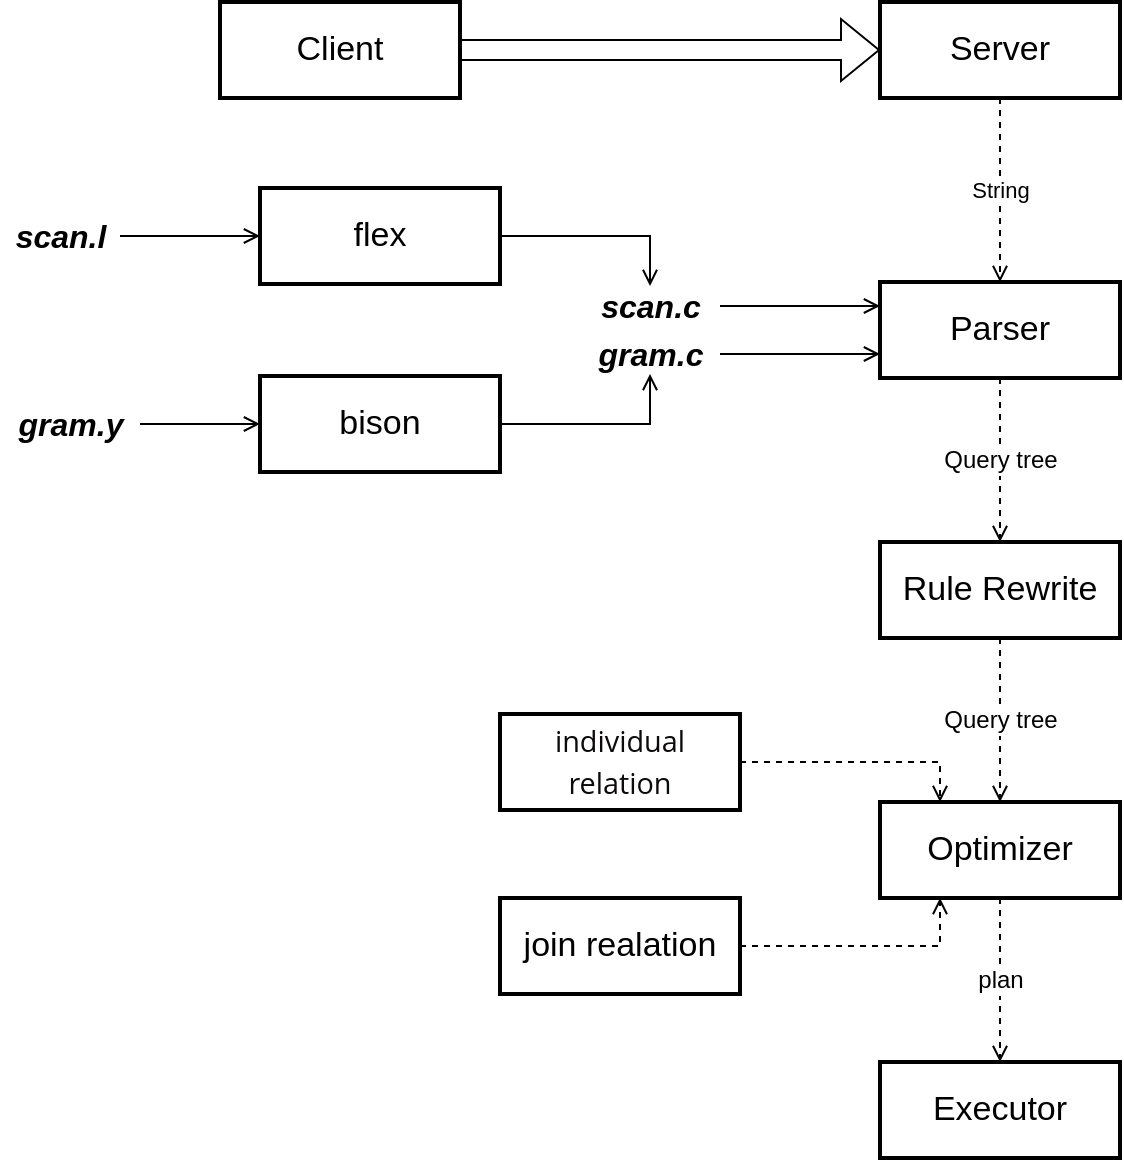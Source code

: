 <mxfile version="14.6.13" type="device" pages="2"><diagram id="3EVSlJrWw2MyB1BQXalZ" name="Page-1"><mxGraphModel dx="1106" dy="1003" grid="1" gridSize="10" guides="1" tooltips="1" connect="1" arrows="1" fold="1" page="1" pageScale="1" pageWidth="850" pageHeight="1100" math="0" shadow="0"><root><mxCell id="0"/><mxCell id="1" parent="0"/><mxCell id="whwUnEBtDpdykz8_MkwF-3" style="edgeStyle=orthogonalEdgeStyle;rounded=0;orthogonalLoop=1;jettySize=auto;html=1;exitX=1;exitY=0.5;exitDx=0;exitDy=0;endArrow=open;endFill=0;shape=flexArrow;" edge="1" parent="1" source="whwUnEBtDpdykz8_MkwF-1" target="whwUnEBtDpdykz8_MkwF-2"><mxGeometry relative="1" as="geometry"/></mxCell><mxCell id="whwUnEBtDpdykz8_MkwF-1" value="Client" style="rounded=0;whiteSpace=wrap;html=1;strokeWidth=2;fontSize=17;" vertex="1" parent="1"><mxGeometry x="180" y="170" width="120" height="48" as="geometry"/></mxCell><mxCell id="whwUnEBtDpdykz8_MkwF-5" value="String" style="edgeStyle=orthogonalEdgeStyle;rounded=0;orthogonalLoop=1;jettySize=auto;html=1;exitX=0.5;exitY=1;exitDx=0;exitDy=0;entryX=0.5;entryY=0;entryDx=0;entryDy=0;endArrow=open;endFill=0;dashed=1;" edge="1" parent="1" source="whwUnEBtDpdykz8_MkwF-2" target="whwUnEBtDpdykz8_MkwF-4"><mxGeometry relative="1" as="geometry"/></mxCell><mxCell id="whwUnEBtDpdykz8_MkwF-2" value="Server" style="rounded=0;whiteSpace=wrap;html=1;strokeWidth=2;fontSize=17;" vertex="1" parent="1"><mxGeometry x="510" y="170" width="120" height="48" as="geometry"/></mxCell><mxCell id="whwUnEBtDpdykz8_MkwF-28" value="Query tree" style="edgeStyle=orthogonalEdgeStyle;rounded=0;orthogonalLoop=1;jettySize=auto;html=1;exitX=0.5;exitY=1;exitDx=0;exitDy=0;entryX=0.5;entryY=0;entryDx=0;entryDy=0;fontSize=12;startArrow=none;startFill=0;endArrow=open;endFill=0;dashed=1;" edge="1" parent="1" source="whwUnEBtDpdykz8_MkwF-4" target="whwUnEBtDpdykz8_MkwF-27"><mxGeometry relative="1" as="geometry"/></mxCell><mxCell id="whwUnEBtDpdykz8_MkwF-4" value="Parser" style="rounded=0;whiteSpace=wrap;html=1;strokeWidth=2;fontSize=17;" vertex="1" parent="1"><mxGeometry x="510" y="310" width="120" height="48" as="geometry"/></mxCell><mxCell id="whwUnEBtDpdykz8_MkwF-24" value="" style="edgeStyle=orthogonalEdgeStyle;rounded=0;orthogonalLoop=1;jettySize=auto;html=1;fontSize=16;startArrow=none;startFill=0;endArrow=open;endFill=0;" edge="1" parent="1" source="whwUnEBtDpdykz8_MkwF-6" target="whwUnEBtDpdykz8_MkwF-15"><mxGeometry relative="1" as="geometry"/></mxCell><mxCell id="whwUnEBtDpdykz8_MkwF-6" value="bison" style="rounded=0;whiteSpace=wrap;html=1;strokeWidth=2;fontSize=17;" vertex="1" parent="1"><mxGeometry x="200" y="357" width="120" height="48" as="geometry"/></mxCell><mxCell id="whwUnEBtDpdykz8_MkwF-23" value="" style="edgeStyle=orthogonalEdgeStyle;rounded=0;orthogonalLoop=1;jettySize=auto;html=1;fontSize=16;startArrow=none;startFill=0;endArrow=open;endFill=0;" edge="1" parent="1" source="whwUnEBtDpdykz8_MkwF-7" target="whwUnEBtDpdykz8_MkwF-14"><mxGeometry relative="1" as="geometry"/></mxCell><mxCell id="whwUnEBtDpdykz8_MkwF-7" value="flex" style="rounded=0;whiteSpace=wrap;html=1;strokeWidth=2;fontSize=17;" vertex="1" parent="1"><mxGeometry x="200" y="263" width="120" height="48" as="geometry"/></mxCell><mxCell id="whwUnEBtDpdykz8_MkwF-21" value="" style="edgeStyle=orthogonalEdgeStyle;rounded=0;orthogonalLoop=1;jettySize=auto;html=1;fontSize=16;startArrow=none;startFill=0;endArrow=open;endFill=0;" edge="1" parent="1" source="whwUnEBtDpdykz8_MkwF-8" target="whwUnEBtDpdykz8_MkwF-7"><mxGeometry relative="1" as="geometry"/></mxCell><mxCell id="whwUnEBtDpdykz8_MkwF-8" value="scan.l" style="text;html=1;align=center;verticalAlign=middle;resizable=0;points=[];autosize=1;strokeColor=none;fontStyle=3;fontSize=16;" vertex="1" parent="1"><mxGeometry x="70" y="277" width="60" height="20" as="geometry"/></mxCell><mxCell id="whwUnEBtDpdykz8_MkwF-22" value="" style="edgeStyle=orthogonalEdgeStyle;rounded=0;orthogonalLoop=1;jettySize=auto;html=1;fontSize=16;startArrow=none;startFill=0;endArrow=open;endFill=0;" edge="1" parent="1" source="whwUnEBtDpdykz8_MkwF-9" target="whwUnEBtDpdykz8_MkwF-6"><mxGeometry relative="1" as="geometry"/></mxCell><mxCell id="whwUnEBtDpdykz8_MkwF-9" value="gram.y" style="text;html=1;align=center;verticalAlign=middle;resizable=0;points=[];autosize=1;strokeColor=none;fontStyle=3;fontSize=16;" vertex="1" parent="1"><mxGeometry x="70" y="371" width="70" height="20" as="geometry"/></mxCell><mxCell id="whwUnEBtDpdykz8_MkwF-25" value="" style="edgeStyle=orthogonalEdgeStyle;rounded=0;orthogonalLoop=1;jettySize=auto;html=1;fontSize=16;startArrow=none;startFill=0;endArrow=open;endFill=0;entryX=0;entryY=0.25;entryDx=0;entryDy=0;" edge="1" parent="1" source="whwUnEBtDpdykz8_MkwF-14" target="whwUnEBtDpdykz8_MkwF-4"><mxGeometry relative="1" as="geometry"/></mxCell><mxCell id="whwUnEBtDpdykz8_MkwF-14" value="scan.c" style="text;html=1;align=center;verticalAlign=middle;resizable=0;points=[];autosize=1;strokeColor=none;fontSize=16;fontStyle=3" vertex="1" parent="1"><mxGeometry x="360" y="312" width="70" height="20" as="geometry"/></mxCell><mxCell id="whwUnEBtDpdykz8_MkwF-26" value="" style="edgeStyle=orthogonalEdgeStyle;rounded=0;orthogonalLoop=1;jettySize=auto;html=1;fontSize=16;startArrow=none;startFill=0;endArrow=open;endFill=0;entryX=0;entryY=0.75;entryDx=0;entryDy=0;" edge="1" parent="1" source="whwUnEBtDpdykz8_MkwF-15" target="whwUnEBtDpdykz8_MkwF-4"><mxGeometry relative="1" as="geometry"/></mxCell><mxCell id="whwUnEBtDpdykz8_MkwF-15" value="gram.c" style="text;html=1;align=center;verticalAlign=middle;resizable=0;points=[];autosize=1;strokeColor=none;fontSize=16;fontStyle=3" vertex="1" parent="1"><mxGeometry x="360" y="336" width="70" height="20" as="geometry"/></mxCell><mxCell id="whwUnEBtDpdykz8_MkwF-31" value="Query tree" style="edgeStyle=orthogonalEdgeStyle;rounded=0;orthogonalLoop=1;jettySize=auto;html=1;exitX=0.5;exitY=1;exitDx=0;exitDy=0;entryX=0.5;entryY=0;entryDx=0;entryDy=0;dashed=1;fontSize=12;startArrow=none;startFill=0;endArrow=open;endFill=0;" edge="1" parent="1" source="whwUnEBtDpdykz8_MkwF-27" target="whwUnEBtDpdykz8_MkwF-30"><mxGeometry relative="1" as="geometry"/></mxCell><mxCell id="whwUnEBtDpdykz8_MkwF-27" value="Rule Rewrite" style="rounded=0;whiteSpace=wrap;html=1;strokeWidth=2;fontSize=17;" vertex="1" parent="1"><mxGeometry x="510" y="440" width="120" height="48" as="geometry"/></mxCell><mxCell id="whwUnEBtDpdykz8_MkwF-33" value="plan" style="edgeStyle=orthogonalEdgeStyle;rounded=0;orthogonalLoop=1;jettySize=auto;html=1;exitX=0.5;exitY=1;exitDx=0;exitDy=0;entryX=0.5;entryY=0;entryDx=0;entryDy=0;dashed=1;fontSize=12;startArrow=none;startFill=0;endArrow=open;endFill=0;" edge="1" parent="1" source="whwUnEBtDpdykz8_MkwF-30" target="whwUnEBtDpdykz8_MkwF-32"><mxGeometry relative="1" as="geometry"/></mxCell><mxCell id="whwUnEBtDpdykz8_MkwF-30" value="Optimizer" style="rounded=0;whiteSpace=wrap;html=1;strokeWidth=2;fontSize=17;" vertex="1" parent="1"><mxGeometry x="510" y="570" width="120" height="48" as="geometry"/></mxCell><mxCell id="whwUnEBtDpdykz8_MkwF-32" value="Executor" style="rounded=0;whiteSpace=wrap;html=1;strokeWidth=2;fontSize=17;" vertex="1" parent="1"><mxGeometry x="510" y="700" width="120" height="48" as="geometry"/></mxCell><mxCell id="whwUnEBtDpdykz8_MkwF-38" style="edgeStyle=orthogonalEdgeStyle;rounded=0;orthogonalLoop=1;jettySize=auto;html=1;exitX=1;exitY=0.5;exitDx=0;exitDy=0;entryX=0.25;entryY=0;entryDx=0;entryDy=0;dashed=1;fontSize=12;startArrow=none;startFill=0;endArrow=open;endFill=0;" edge="1" parent="1" source="whwUnEBtDpdykz8_MkwF-34" target="whwUnEBtDpdykz8_MkwF-30"><mxGeometry relative="1" as="geometry"/></mxCell><mxCell id="whwUnEBtDpdykz8_MkwF-34" value="&lt;span style=&quot;color: rgb(13 , 10 , 11) ; font-family: &amp;#34;open sans&amp;#34; , sans-serif ; font-size: 14.4px ; text-align: left ; background-color: rgb(255 , 255 , 255)&quot;&gt;individual relation&lt;/span&gt;" style="rounded=0;whiteSpace=wrap;html=1;strokeWidth=2;fontSize=17;" vertex="1" parent="1"><mxGeometry x="320" y="526" width="120" height="48" as="geometry"/></mxCell><mxCell id="whwUnEBtDpdykz8_MkwF-39" style="edgeStyle=orthogonalEdgeStyle;rounded=0;orthogonalLoop=1;jettySize=auto;html=1;exitX=1;exitY=0.5;exitDx=0;exitDy=0;entryX=0.25;entryY=1;entryDx=0;entryDy=0;dashed=1;fontSize=12;startArrow=none;startFill=0;endArrow=open;endFill=0;" edge="1" parent="1" source="whwUnEBtDpdykz8_MkwF-36" target="whwUnEBtDpdykz8_MkwF-30"><mxGeometry relative="1" as="geometry"/></mxCell><mxCell id="whwUnEBtDpdykz8_MkwF-36" value="join realation" style="rounded=0;whiteSpace=wrap;html=1;strokeWidth=2;fontSize=17;" vertex="1" parent="1"><mxGeometry x="320" y="618" width="120" height="48" as="geometry"/></mxCell></root></mxGraphModel></diagram><diagram id="TTgByVr10d1vFLQB91e_" name="Page-2"><mxGraphModel dx="780" dy="1265" grid="1" gridSize="10" guides="1" tooltips="1" connect="1" arrows="1" fold="1" page="1" pageScale="1" pageWidth="850" pageHeight="1100" math="0" shadow="0"><root><mxCell id="bpiWdSKF8A-1_FnFhjFr-0"/><mxCell id="bpiWdSKF8A-1_FnFhjFr-1" parent="bpiWdSKF8A-1_FnFhjFr-0"/><mxCell id="bpiWdSKF8A-1_FnFhjFr-2" value="MergeJoin" style="rounded=0;whiteSpace=wrap;html=1;strokeWidth=2;fontSize=17;" vertex="1" parent="bpiWdSKF8A-1_FnFhjFr-1"><mxGeometry x="310" y="200" width="120" height="48" as="geometry"/></mxCell><mxCell id="bpiWdSKF8A-1_FnFhjFr-4" style="edgeStyle=orthogonalEdgeStyle;rounded=0;orthogonalLoop=1;jettySize=auto;html=1;exitX=0.5;exitY=0;exitDx=0;exitDy=0;dashed=1;fontSize=12;startArrow=none;startFill=0;endArrow=open;endFill=0;" edge="1" parent="bpiWdSKF8A-1_FnFhjFr-1" source="bpiWdSKF8A-1_FnFhjFr-3"><mxGeometry relative="1" as="geometry"><mxPoint x="340" y="248" as="targetPoint"/></mxGeometry></mxCell><mxCell id="bpiWdSKF8A-1_FnFhjFr-3" value="Sort" style="rounded=0;whiteSpace=wrap;html=1;strokeWidth=2;fontSize=17;" vertex="1" parent="bpiWdSKF8A-1_FnFhjFr-1"><mxGeometry x="230" y="320" width="120" height="48" as="geometry"/></mxCell><mxCell id="bpiWdSKF8A-1_FnFhjFr-6" style="edgeStyle=orthogonalEdgeStyle;rounded=0;orthogonalLoop=1;jettySize=auto;html=1;exitX=0.5;exitY=0;exitDx=0;exitDy=0;dashed=1;fontSize=12;startArrow=none;startFill=0;endArrow=open;endFill=0;" edge="1" parent="bpiWdSKF8A-1_FnFhjFr-1" source="bpiWdSKF8A-1_FnFhjFr-5"><mxGeometry relative="1" as="geometry"><mxPoint x="290" y="368" as="targetPoint"/></mxGeometry></mxCell><mxCell id="bpiWdSKF8A-1_FnFhjFr-5" value="SeqScan" style="rounded=0;whiteSpace=wrap;html=1;strokeWidth=2;fontSize=17;" vertex="1" parent="bpiWdSKF8A-1_FnFhjFr-1"><mxGeometry x="230" y="450" width="120" height="48" as="geometry"/></mxCell><mxCell id="bpiWdSKF8A-1_FnFhjFr-9" value="" style="edgeStyle=orthogonalEdgeStyle;rounded=0;orthogonalLoop=1;jettySize=auto;html=1;dashed=1;fontSize=12;startArrow=none;startFill=0;endArrow=open;endFill=0;" edge="1" parent="bpiWdSKF8A-1_FnFhjFr-1" source="bpiWdSKF8A-1_FnFhjFr-8" target="bpiWdSKF8A-1_FnFhjFr-5"><mxGeometry relative="1" as="geometry"/></mxCell><mxCell id="bpiWdSKF8A-1_FnFhjFr-8" value="Table" style="text;html=1;align=center;verticalAlign=middle;resizable=0;points=[];autosize=1;strokeColor=none;fontSize=16;fontStyle=1" vertex="1" parent="bpiWdSKF8A-1_FnFhjFr-1"><mxGeometry x="260" y="560" width="60" height="20" as="geometry"/></mxCell><mxCell id="bpiWdSKF8A-1_FnFhjFr-15" style="edgeStyle=orthogonalEdgeStyle;rounded=0;orthogonalLoop=1;jettySize=auto;html=1;exitX=0.5;exitY=0;exitDx=0;exitDy=0;entryX=0.75;entryY=1;entryDx=0;entryDy=0;dashed=1;fontSize=16;startArrow=none;startFill=0;endArrow=open;endFill=0;" edge="1" parent="bpiWdSKF8A-1_FnFhjFr-1" source="bpiWdSKF8A-1_FnFhjFr-10" target="bpiWdSKF8A-1_FnFhjFr-2"><mxGeometry relative="1" as="geometry"/></mxCell><mxCell id="bpiWdSKF8A-1_FnFhjFr-10" value="Sort" style="rounded=0;whiteSpace=wrap;html=1;strokeWidth=2;fontSize=17;" vertex="1" parent="bpiWdSKF8A-1_FnFhjFr-1"><mxGeometry x="400" y="320" width="120" height="48" as="geometry"/></mxCell><mxCell id="bpiWdSKF8A-1_FnFhjFr-11" style="edgeStyle=orthogonalEdgeStyle;rounded=0;orthogonalLoop=1;jettySize=auto;html=1;exitX=0.5;exitY=0;exitDx=0;exitDy=0;dashed=1;fontSize=12;startArrow=none;startFill=0;endArrow=open;endFill=0;" edge="1" parent="bpiWdSKF8A-1_FnFhjFr-1" source="bpiWdSKF8A-1_FnFhjFr-12"><mxGeometry relative="1" as="geometry"><mxPoint x="460" y="368" as="targetPoint"/></mxGeometry></mxCell><mxCell id="bpiWdSKF8A-1_FnFhjFr-12" value="SeqScan" style="rounded=0;whiteSpace=wrap;html=1;strokeWidth=2;fontSize=17;" vertex="1" parent="bpiWdSKF8A-1_FnFhjFr-1"><mxGeometry x="400" y="450" width="120" height="48" as="geometry"/></mxCell><mxCell id="bpiWdSKF8A-1_FnFhjFr-13" value="" style="edgeStyle=orthogonalEdgeStyle;rounded=0;orthogonalLoop=1;jettySize=auto;html=1;dashed=1;fontSize=12;startArrow=none;startFill=0;endArrow=open;endFill=0;" edge="1" parent="bpiWdSKF8A-1_FnFhjFr-1" source="bpiWdSKF8A-1_FnFhjFr-14" target="bpiWdSKF8A-1_FnFhjFr-12"><mxGeometry relative="1" as="geometry"/></mxCell><mxCell id="bpiWdSKF8A-1_FnFhjFr-14" value="Table" style="text;html=1;align=center;verticalAlign=middle;resizable=0;points=[];autosize=1;strokeColor=none;fontSize=16;fontStyle=1" vertex="1" parent="bpiWdSKF8A-1_FnFhjFr-1"><mxGeometry x="430" y="560" width="60" height="20" as="geometry"/></mxCell></root></mxGraphModel></diagram></mxfile>